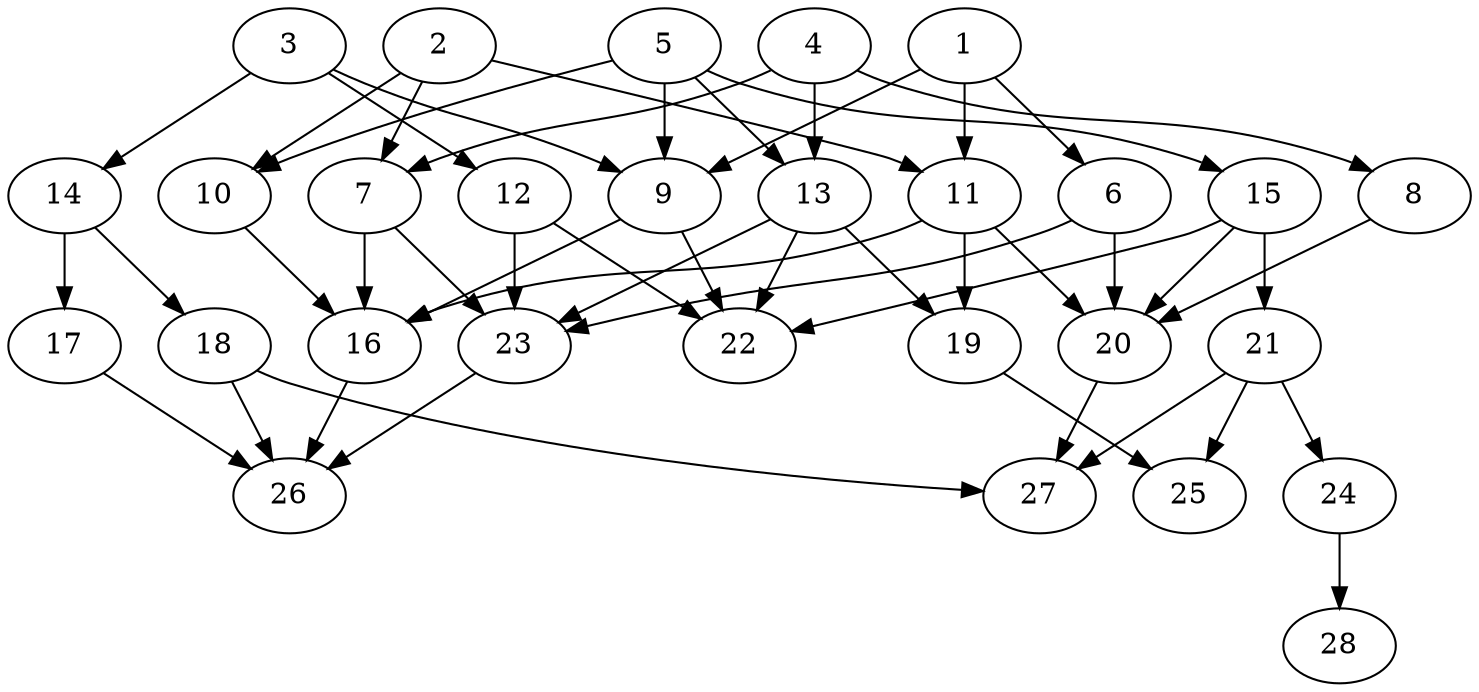 // DAG (tier=2-normal, mode=compute, n=28, ccr=0.396, fat=0.589, density=0.489, regular=0.468, jump=0.172, mindata=524288, maxdata=8388608)
// DAG automatically generated by daggen at Sun Aug 24 16:33:33 2025
// /home/ermia/Project/Environments/daggen/bin/daggen --dot --ccr 0.396 --fat 0.589 --regular 0.468 --density 0.489 --jump 0.172 --mindata 524288 --maxdata 8388608 -n 28 
digraph G {
  1 [size="427209308174011840", alpha="0.10", expect_size="213604654087005920"]
  1 -> 6 [size ="429086560223232"]
  1 -> 9 [size ="429086560223232"]
  1 -> 11 [size ="429086560223232"]
  2 [size="157424812211314884608", alpha="0.14", expect_size="78712406105657442304"]
  2 -> 7 [size ="233241294405632"]
  2 -> 10 [size ="233241294405632"]
  2 -> 11 [size ="233241294405632"]
  3 [size="549973521728516", alpha="0.09", expect_size="274986760864258"]
  3 -> 9 [size ="13107200000000"]
  3 -> 12 [size ="13107200000000"]
  3 -> 14 [size ="13107200000000"]
  4 [size="1491759266548989", alpha="0.03", expect_size="745879633274494"]
  4 -> 7 [size ="2860985090048"]
  4 -> 8 [size ="2860985090048"]
  4 -> 13 [size ="2860985090048"]
  5 [size="17140075532186468", alpha="0.02", expect_size="8570037766093234"]
  5 -> 9 [size ="326527581421568"]
  5 -> 10 [size ="326527581421568"]
  5 -> 13 [size ="326527581421568"]
  5 -> 15 [size ="326527581421568"]
  6 [size="44779915996624784", alpha="0.03", expect_size="22389957998312392"]
  6 -> 20 [size ="23535288320000"]
  6 -> 23 [size ="23535288320000"]
  7 [size="7713644049640376", alpha="0.20", expect_size="3856822024820188"]
  7 -> 16 [size ="8205073645568"]
  7 -> 23 [size ="8205073645568"]
  8 [size="936788312121965568", alpha="0.16", expect_size="468394156060982784"]
  8 -> 20 [size ="491435828707328"]
  9 [size="693275898852655744", alpha="0.09", expect_size="346637949426327872"]
  9 -> 16 [size ="413276190015488"]
  9 -> 22 [size ="413276190015488"]
  10 [size="71012256103966703616", alpha="0.11", expect_size="35506128051983351808"]
  10 -> 16 [size ="137186758361088"]
  11 [size="3847101036466331", alpha="0.08", expect_size="1923550518233165"]
  11 -> 16 [size ="96402721996800"]
  11 -> 19 [size ="96402721996800"]
  11 -> 20 [size ="96402721996800"]
  12 [size="11869979453972212", alpha="0.08", expect_size="5934989726986106"]
  12 -> 22 [size ="268069788188672"]
  12 -> 23 [size ="268069788188672"]
  13 [size="64135263180602474496", alpha="0.12", expect_size="32067631590301237248"]
  13 -> 19 [size ="128180287438848"]
  13 -> 22 [size ="128180287438848"]
  13 -> 23 [size ="128180287438848"]
  14 [size="13046404603725614", alpha="0.16", expect_size="6523202301862807"]
  14 -> 17 [size ="320277397372928"]
  14 -> 18 [size ="320277397372928"]
  15 [size="390015441776410624000", alpha="0.16", expect_size="195007720888205312000"]
  15 -> 20 [size ="427049143500800"]
  15 -> 21 [size ="427049143500800"]
  15 -> 22 [size ="427049143500800"]
  16 [size="131408295665051072", alpha="0.12", expect_size="65704147832525536"]
  16 -> 26 [size ="325377192886272"]
  17 [size="10237078628665830", alpha="0.20", expect_size="5118539314332915"]
  17 -> 26 [size ="176963129966592"]
  18 [size="225997154977473536", alpha="0.01", expect_size="112998577488736768"]
  18 -> 26 [size ="260162283634688"]
  18 -> 27 [size ="260162283634688"]
  19 [size="14061176908064532", alpha="0.09", expect_size="7030588454032266"]
  19 -> 25 [size ="348338088050688"]
  20 [size="2645973375382515", alpha="0.13", expect_size="1322986687691257"]
  20 -> 27 [size ="42316467273728"]
  21 [size="497877788682878976", alpha="0.15", expect_size="248938894341439488"]
  21 -> 24 [size ="5025413726208"]
  21 -> 25 [size ="5025413726208"]
  21 -> 27 [size ="5025413726208"]
  22 [size="538698234328896241664", alpha="0.17", expect_size="269349117164448120832"]
  23 [size="21715126290762044", alpha="0.17", expect_size="10857563145381022"]
  23 -> 26 [size ="18448973299712"]
  24 [size="1998972366147493", alpha="0.18", expect_size="999486183073746"]
  24 -> 28 [size ="101181116383232"]
  25 [size="2251799813685248000", alpha="0.15", expect_size="1125899906842624000"]
  26 [size="10362186446326908", alpha="0.10", expect_size="5181093223163454"]
  27 [size="490198576136192000", alpha="0.05", expect_size="245099288068096000"]
  28 [size="67809520053111656", alpha="0.04", expect_size="33904760026555828"]
}
